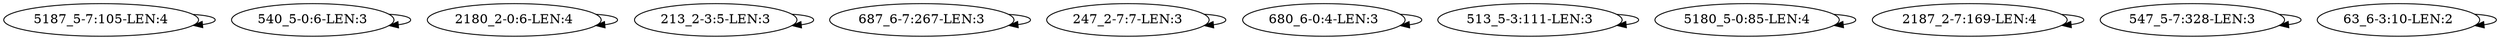 digraph G {
    "5187_5-7:105-LEN:4" -> "5187_5-7:105-LEN:4";
    "540_5-0:6-LEN:3" -> "540_5-0:6-LEN:3";
    "2180_2-0:6-LEN:4" -> "2180_2-0:6-LEN:4";
    "213_2-3:5-LEN:3" -> "213_2-3:5-LEN:3";
    "687_6-7:267-LEN:3" -> "687_6-7:267-LEN:3";
    "247_2-7:7-LEN:3" -> "247_2-7:7-LEN:3";
    "680_6-0:4-LEN:3" -> "680_6-0:4-LEN:3";
    "513_5-3:111-LEN:3" -> "513_5-3:111-LEN:3";
    "5180_5-0:85-LEN:4" -> "5180_5-0:85-LEN:4";
    "2187_2-7:169-LEN:4" -> "2187_2-7:169-LEN:4";
    "547_5-7:328-LEN:3" -> "547_5-7:328-LEN:3";
    "63_6-3:10-LEN:2" -> "63_6-3:10-LEN:2";
}

